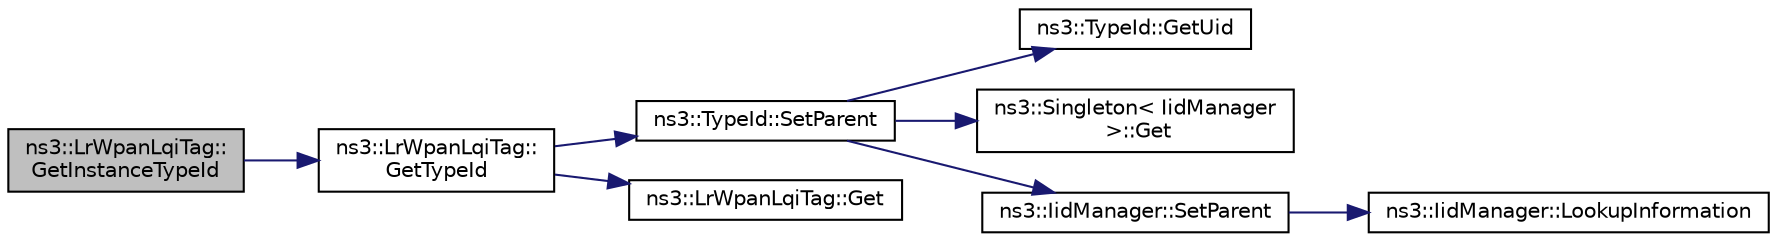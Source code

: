 digraph "ns3::LrWpanLqiTag::GetInstanceTypeId"
{
  edge [fontname="Helvetica",fontsize="10",labelfontname="Helvetica",labelfontsize="10"];
  node [fontname="Helvetica",fontsize="10",shape=record];
  rankdir="LR";
  Node1 [label="ns3::LrWpanLqiTag::\lGetInstanceTypeId",height=0.2,width=0.4,color="black", fillcolor="grey75", style="filled", fontcolor="black"];
  Node1 -> Node2 [color="midnightblue",fontsize="10",style="solid"];
  Node2 [label="ns3::LrWpanLqiTag::\lGetTypeId",height=0.2,width=0.4,color="black", fillcolor="white", style="filled",URL="$db/d60/classns3_1_1LrWpanLqiTag.html#a1de41e1947e5fc82408c2a9f94f2a2a7"];
  Node2 -> Node3 [color="midnightblue",fontsize="10",style="solid"];
  Node3 [label="ns3::TypeId::SetParent",height=0.2,width=0.4,color="black", fillcolor="white", style="filled",URL="$d6/d11/classns3_1_1TypeId.html#abaaca67ab7d2471067e7c275df0f7309"];
  Node3 -> Node4 [color="midnightblue",fontsize="10",style="solid"];
  Node4 [label="ns3::TypeId::GetUid",height=0.2,width=0.4,color="black", fillcolor="white", style="filled",URL="$d6/d11/classns3_1_1TypeId.html#acd3e41de6340d06299f4fd63e2ed8da0"];
  Node3 -> Node5 [color="midnightblue",fontsize="10",style="solid"];
  Node5 [label="ns3::Singleton\< IidManager\l \>::Get",height=0.2,width=0.4,color="black", fillcolor="white", style="filled",URL="$d8/d77/classns3_1_1Singleton.html#a80a2cd3c25a27ea72add7a9f7a141ffa"];
  Node3 -> Node6 [color="midnightblue",fontsize="10",style="solid"];
  Node6 [label="ns3::IidManager::SetParent",height=0.2,width=0.4,color="black", fillcolor="white", style="filled",URL="$d4/d1c/classns3_1_1IidManager.html#a4042931260554c907699367b6811426f"];
  Node6 -> Node7 [color="midnightblue",fontsize="10",style="solid"];
  Node7 [label="ns3::IidManager::LookupInformation",height=0.2,width=0.4,color="black", fillcolor="white", style="filled",URL="$d4/d1c/classns3_1_1IidManager.html#a6b1f4ba2815dba27a377e8a8db2384cf"];
  Node2 -> Node8 [color="midnightblue",fontsize="10",style="solid"];
  Node8 [label="ns3::LrWpanLqiTag::Get",height=0.2,width=0.4,color="black", fillcolor="white", style="filled",URL="$db/d60/classns3_1_1LrWpanLqiTag.html#aead0860ee4ff4372a2241481410d24f7"];
}
